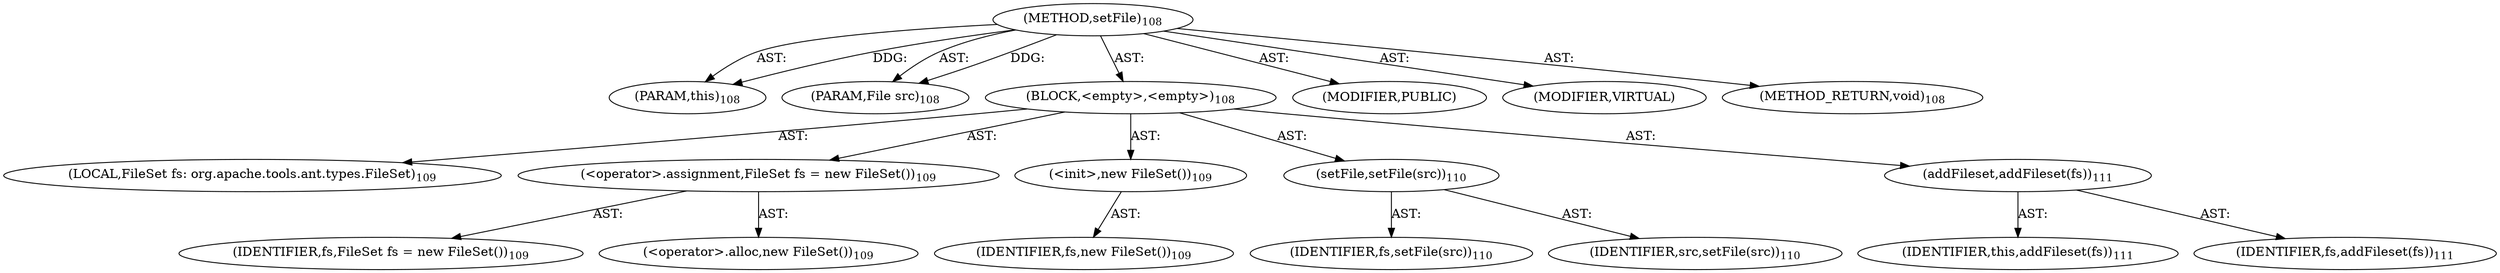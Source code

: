 digraph "setFile" {  
"111669149698" [label = <(METHOD,setFile)<SUB>108</SUB>> ]
"115964116992" [label = <(PARAM,this)<SUB>108</SUB>> ]
"115964117003" [label = <(PARAM,File src)<SUB>108</SUB>> ]
"25769803778" [label = <(BLOCK,&lt;empty&gt;,&lt;empty&gt;)<SUB>108</SUB>> ]
"94489280512" [label = <(LOCAL,FileSet fs: org.apache.tools.ant.types.FileSet)<SUB>109</SUB>> ]
"30064771087" [label = <(&lt;operator&gt;.assignment,FileSet fs = new FileSet())<SUB>109</SUB>> ]
"68719476768" [label = <(IDENTIFIER,fs,FileSet fs = new FileSet())<SUB>109</SUB>> ]
"30064771088" [label = <(&lt;operator&gt;.alloc,new FileSet())<SUB>109</SUB>> ]
"30064771089" [label = <(&lt;init&gt;,new FileSet())<SUB>109</SUB>> ]
"68719476769" [label = <(IDENTIFIER,fs,new FileSet())<SUB>109</SUB>> ]
"30064771090" [label = <(setFile,setFile(src))<SUB>110</SUB>> ]
"68719476770" [label = <(IDENTIFIER,fs,setFile(src))<SUB>110</SUB>> ]
"68719476771" [label = <(IDENTIFIER,src,setFile(src))<SUB>110</SUB>> ]
"30064771091" [label = <(addFileset,addFileset(fs))<SUB>111</SUB>> ]
"68719476736" [label = <(IDENTIFIER,this,addFileset(fs))<SUB>111</SUB>> ]
"68719476772" [label = <(IDENTIFIER,fs,addFileset(fs))<SUB>111</SUB>> ]
"133143986183" [label = <(MODIFIER,PUBLIC)> ]
"133143986184" [label = <(MODIFIER,VIRTUAL)> ]
"128849018882" [label = <(METHOD_RETURN,void)<SUB>108</SUB>> ]
  "111669149698" -> "115964116992"  [ label = "AST: "] 
  "111669149698" -> "115964117003"  [ label = "AST: "] 
  "111669149698" -> "25769803778"  [ label = "AST: "] 
  "111669149698" -> "133143986183"  [ label = "AST: "] 
  "111669149698" -> "133143986184"  [ label = "AST: "] 
  "111669149698" -> "128849018882"  [ label = "AST: "] 
  "25769803778" -> "94489280512"  [ label = "AST: "] 
  "25769803778" -> "30064771087"  [ label = "AST: "] 
  "25769803778" -> "30064771089"  [ label = "AST: "] 
  "25769803778" -> "30064771090"  [ label = "AST: "] 
  "25769803778" -> "30064771091"  [ label = "AST: "] 
  "30064771087" -> "68719476768"  [ label = "AST: "] 
  "30064771087" -> "30064771088"  [ label = "AST: "] 
  "30064771089" -> "68719476769"  [ label = "AST: "] 
  "30064771090" -> "68719476770"  [ label = "AST: "] 
  "30064771090" -> "68719476771"  [ label = "AST: "] 
  "30064771091" -> "68719476736"  [ label = "AST: "] 
  "30064771091" -> "68719476772"  [ label = "AST: "] 
  "111669149698" -> "115964116992"  [ label = "DDG: "] 
  "111669149698" -> "115964117003"  [ label = "DDG: "] 
}
